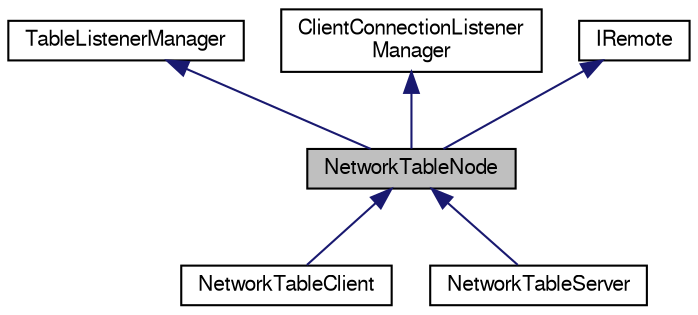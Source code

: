 digraph "NetworkTableNode"
{
  bgcolor="transparent";
  edge [fontname="FreeSans",fontsize="10",labelfontname="FreeSans",labelfontsize="10"];
  node [fontname="FreeSans",fontsize="10",shape=record];
  Node1 [label="NetworkTableNode",height=0.2,width=0.4,color="black", fillcolor="grey75", style="filled" fontcolor="black"];
  Node2 -> Node1 [dir="back",color="midnightblue",fontsize="10",style="solid",fontname="FreeSans"];
  Node2 [label="TableListenerManager",height=0.2,width=0.4,color="black",URL="$class_table_listener_manager.html"];
  Node3 -> Node1 [dir="back",color="midnightblue",fontsize="10",style="solid",fontname="FreeSans"];
  Node3 [label="ClientConnectionListener\lManager",height=0.2,width=0.4,color="black",URL="$class_client_connection_listener_manager.html"];
  Node4 -> Node1 [dir="back",color="midnightblue",fontsize="10",style="solid",fontname="FreeSans"];
  Node4 [label="IRemote",height=0.2,width=0.4,color="black",URL="$class_i_remote.html"];
  Node1 -> Node5 [dir="back",color="midnightblue",fontsize="10",style="solid",fontname="FreeSans"];
  Node5 [label="NetworkTableClient",height=0.2,width=0.4,color="black",URL="$class_network_table_client.html"];
  Node1 -> Node6 [dir="back",color="midnightblue",fontsize="10",style="solid",fontname="FreeSans"];
  Node6 [label="NetworkTableServer",height=0.2,width=0.4,color="black",URL="$class_network_table_server.html"];
}
